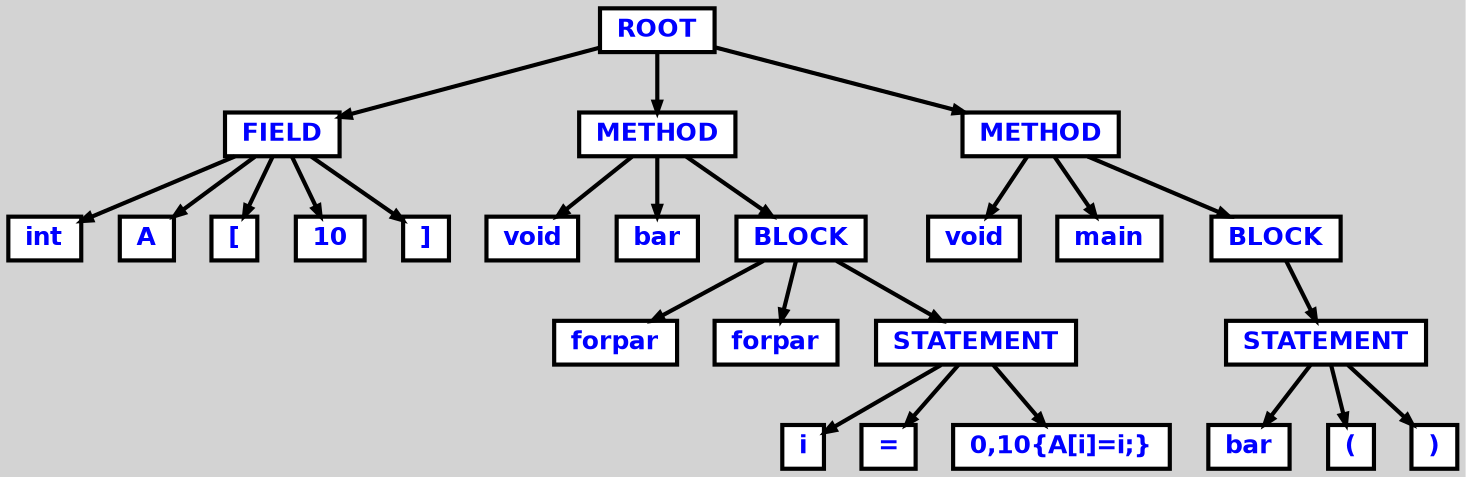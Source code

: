 digraph {

	ordering=out;
	ranksep=.4;
	bgcolor="lightgrey"; node [shape=box, fixedsize=false, fontsize=12, fontname="Helvetica-bold", fontcolor="blue"
		width=.25, height=.25, color="black", fillcolor="white", style="filled, solid, bold"];
	edge [arrowsize=.5, color="black", style="bold"]

  n0 [label="ROOT"];
  n1 [label="FIELD"];
  n1 [label="FIELD"];
  n2 [label="int"];
  n3 [label="A"];
  n4 [label="["];
  n5 [label="10"];
  n6 [label="]"];
  n7 [label="METHOD"];
  n7 [label="METHOD"];
  n8 [label="void"];
  n9 [label="bar"];
  n10 [label="BLOCK"];
  n10 [label="BLOCK"];
  n11 [label="forpar"];
  n12 [label="forpar"];
  n13 [label="STATEMENT"];
  n13 [label="STATEMENT"];
  n14 [label="i"];
  n15 [label="="];
  n16 [label="0,10{A[i]=i;}"];
  n17 [label="METHOD"];
  n17 [label="METHOD"];
  n18 [label="void"];
  n19 [label="main"];
  n20 [label="BLOCK"];
  n20 [label="BLOCK"];
  n21 [label="STATEMENT"];
  n21 [label="STATEMENT"];
  n22 [label="bar"];
  n23 [label="("];
  n24 [label=")"];

  n0 -> n1 // "ROOT" -> "FIELD"
  n1 -> n2 // "FIELD" -> "int"
  n1 -> n3 // "FIELD" -> "A"
  n1 -> n4 // "FIELD" -> "["
  n1 -> n5 // "FIELD" -> "10"
  n1 -> n6 // "FIELD" -> "]"
  n0 -> n7 // "ROOT" -> "METHOD"
  n7 -> n8 // "METHOD" -> "void"
  n7 -> n9 // "METHOD" -> "bar"
  n7 -> n10 // "METHOD" -> "BLOCK"
  n10 -> n11 // "BLOCK" -> "forpar"
  n10 -> n12 // "BLOCK" -> "forpar"
  n10 -> n13 // "BLOCK" -> "STATEMENT"
  n13 -> n14 // "STATEMENT" -> "i"
  n13 -> n15 // "STATEMENT" -> "="
  n13 -> n16 // "STATEMENT" -> "0,10{A[i]=i;}"
  n0 -> n17 // "ROOT" -> "METHOD"
  n17 -> n18 // "METHOD" -> "void"
  n17 -> n19 // "METHOD" -> "main"
  n17 -> n20 // "METHOD" -> "BLOCK"
  n20 -> n21 // "BLOCK" -> "STATEMENT"
  n21 -> n22 // "STATEMENT" -> "bar"
  n21 -> n23 // "STATEMENT" -> "("
  n21 -> n24 // "STATEMENT" -> ")"

}

